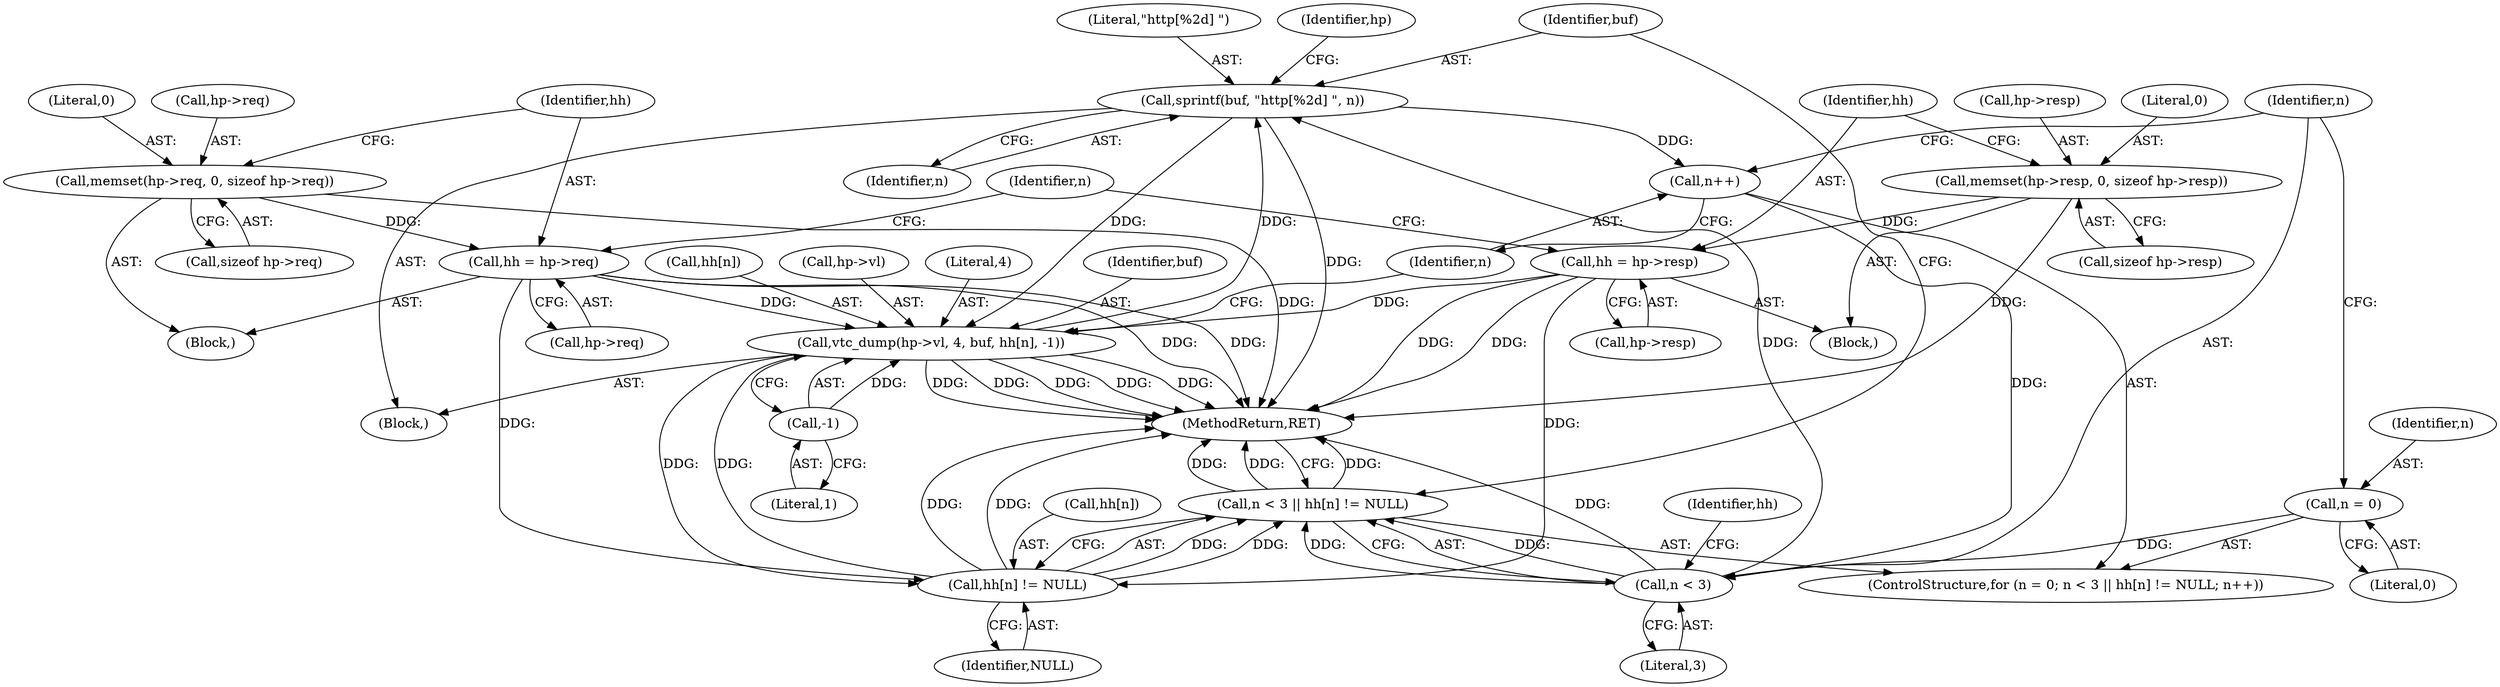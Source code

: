 digraph "0_Varnish-Cache_85e8468bec9416bd7e16b0d80cb820ecd2b330c3_2@API" {
"1000338" [label="(Call,sprintf(buf, \"http[%2d] \", n))"];
"1000342" [label="(Call,vtc_dump(hp->vl, 4, buf, hh[n], -1))"];
"1000338" [label="(Call,sprintf(buf, \"http[%2d] \", n))"];
"1000327" [label="(Call,n < 3)"];
"1000335" [label="(Call,n++)"];
"1000323" [label="(Call,n = 0)"];
"1000129" [label="(Call,hh = hp->req)"];
"1000120" [label="(Call,memset(hp->req, 0, sizeof hp->req))"];
"1000330" [label="(Call,hh[n] != NULL)"];
"1000145" [label="(Call,hh = hp->resp)"];
"1000136" [label="(Call,memset(hp->resp, 0, sizeof hp->resp))"];
"1000351" [label="(Call,-1)"];
"1000326" [label="(Call,n < 3 || hh[n] != NULL)"];
"1000146" [label="(Identifier,hh)"];
"1000346" [label="(Literal,4)"];
"1000331" [label="(Call,hh[n])"];
"1000352" [label="(Literal,1)"];
"1000323" [label="(Call,n = 0)"];
"1000338" [label="(Call,sprintf(buf, \"http[%2d] \", n))"];
"1000347" [label="(Identifier,buf)"];
"1000335" [label="(Call,n++)"];
"1000329" [label="(Literal,3)"];
"1000136" [label="(Call,memset(hp->resp, 0, sizeof hp->resp))"];
"1000336" [label="(Identifier,n)"];
"1000324" [label="(Identifier,n)"];
"1000145" [label="(Call,hh = hp->resp)"];
"1000137" [label="(Call,hp->resp)"];
"1000135" [label="(Block,)"];
"1000340" [label="(Literal,\"http[%2d] \")"];
"1000328" [label="(Identifier,n)"];
"1000325" [label="(Literal,0)"];
"1000121" [label="(Call,hp->req)"];
"1000342" [label="(Call,vtc_dump(hp->vl, 4, buf, hh[n], -1))"];
"1000322" [label="(ControlStructure,for (n = 0; n < 3 || hh[n] != NULL; n++))"];
"1000337" [label="(Block,)"];
"1000119" [label="(Block,)"];
"1000332" [label="(Identifier,hh)"];
"1000348" [label="(Call,hh[n])"];
"1000141" [label="(Call,sizeof hp->resp)"];
"1000120" [label="(Call,memset(hp->req, 0, sizeof hp->req))"];
"1000343" [label="(Call,hp->vl)"];
"1000351" [label="(Call,-1)"];
"1000131" [label="(Call,hp->req)"];
"1000326" [label="(Call,n < 3 || hh[n] != NULL)"];
"1000344" [label="(Identifier,hp)"];
"1000339" [label="(Identifier,buf)"];
"1000129" [label="(Call,hh = hp->req)"];
"1000130" [label="(Identifier,hh)"];
"1000334" [label="(Identifier,NULL)"];
"1000341" [label="(Identifier,n)"];
"1000147" [label="(Call,hp->resp)"];
"1000151" [label="(Identifier,n)"];
"1000330" [label="(Call,hh[n] != NULL)"];
"1000327" [label="(Call,n < 3)"];
"1000140" [label="(Literal,0)"];
"1000353" [label="(MethodReturn,RET)"];
"1000125" [label="(Call,sizeof hp->req)"];
"1000124" [label="(Literal,0)"];
"1000338" -> "1000337"  [label="AST: "];
"1000338" -> "1000341"  [label="CFG: "];
"1000339" -> "1000338"  [label="AST: "];
"1000340" -> "1000338"  [label="AST: "];
"1000341" -> "1000338"  [label="AST: "];
"1000344" -> "1000338"  [label="CFG: "];
"1000338" -> "1000353"  [label="DDG: "];
"1000338" -> "1000335"  [label="DDG: "];
"1000342" -> "1000338"  [label="DDG: "];
"1000327" -> "1000338"  [label="DDG: "];
"1000338" -> "1000342"  [label="DDG: "];
"1000342" -> "1000337"  [label="AST: "];
"1000342" -> "1000351"  [label="CFG: "];
"1000343" -> "1000342"  [label="AST: "];
"1000346" -> "1000342"  [label="AST: "];
"1000347" -> "1000342"  [label="AST: "];
"1000348" -> "1000342"  [label="AST: "];
"1000351" -> "1000342"  [label="AST: "];
"1000336" -> "1000342"  [label="CFG: "];
"1000342" -> "1000353"  [label="DDG: "];
"1000342" -> "1000353"  [label="DDG: "];
"1000342" -> "1000353"  [label="DDG: "];
"1000342" -> "1000353"  [label="DDG: "];
"1000342" -> "1000353"  [label="DDG: "];
"1000342" -> "1000330"  [label="DDG: "];
"1000129" -> "1000342"  [label="DDG: "];
"1000330" -> "1000342"  [label="DDG: "];
"1000145" -> "1000342"  [label="DDG: "];
"1000351" -> "1000342"  [label="DDG: "];
"1000327" -> "1000326"  [label="AST: "];
"1000327" -> "1000329"  [label="CFG: "];
"1000328" -> "1000327"  [label="AST: "];
"1000329" -> "1000327"  [label="AST: "];
"1000332" -> "1000327"  [label="CFG: "];
"1000326" -> "1000327"  [label="CFG: "];
"1000327" -> "1000353"  [label="DDG: "];
"1000327" -> "1000326"  [label="DDG: "];
"1000327" -> "1000326"  [label="DDG: "];
"1000335" -> "1000327"  [label="DDG: "];
"1000323" -> "1000327"  [label="DDG: "];
"1000335" -> "1000322"  [label="AST: "];
"1000335" -> "1000336"  [label="CFG: "];
"1000336" -> "1000335"  [label="AST: "];
"1000328" -> "1000335"  [label="CFG: "];
"1000323" -> "1000322"  [label="AST: "];
"1000323" -> "1000325"  [label="CFG: "];
"1000324" -> "1000323"  [label="AST: "];
"1000325" -> "1000323"  [label="AST: "];
"1000328" -> "1000323"  [label="CFG: "];
"1000129" -> "1000119"  [label="AST: "];
"1000129" -> "1000131"  [label="CFG: "];
"1000130" -> "1000129"  [label="AST: "];
"1000131" -> "1000129"  [label="AST: "];
"1000151" -> "1000129"  [label="CFG: "];
"1000129" -> "1000353"  [label="DDG: "];
"1000129" -> "1000353"  [label="DDG: "];
"1000120" -> "1000129"  [label="DDG: "];
"1000129" -> "1000330"  [label="DDG: "];
"1000120" -> "1000119"  [label="AST: "];
"1000120" -> "1000125"  [label="CFG: "];
"1000121" -> "1000120"  [label="AST: "];
"1000124" -> "1000120"  [label="AST: "];
"1000125" -> "1000120"  [label="AST: "];
"1000130" -> "1000120"  [label="CFG: "];
"1000120" -> "1000353"  [label="DDG: "];
"1000330" -> "1000326"  [label="AST: "];
"1000330" -> "1000334"  [label="CFG: "];
"1000331" -> "1000330"  [label="AST: "];
"1000334" -> "1000330"  [label="AST: "];
"1000326" -> "1000330"  [label="CFG: "];
"1000330" -> "1000353"  [label="DDG: "];
"1000330" -> "1000353"  [label="DDG: "];
"1000330" -> "1000326"  [label="DDG: "];
"1000330" -> "1000326"  [label="DDG: "];
"1000145" -> "1000330"  [label="DDG: "];
"1000145" -> "1000135"  [label="AST: "];
"1000145" -> "1000147"  [label="CFG: "];
"1000146" -> "1000145"  [label="AST: "];
"1000147" -> "1000145"  [label="AST: "];
"1000151" -> "1000145"  [label="CFG: "];
"1000145" -> "1000353"  [label="DDG: "];
"1000145" -> "1000353"  [label="DDG: "];
"1000136" -> "1000145"  [label="DDG: "];
"1000136" -> "1000135"  [label="AST: "];
"1000136" -> "1000141"  [label="CFG: "];
"1000137" -> "1000136"  [label="AST: "];
"1000140" -> "1000136"  [label="AST: "];
"1000141" -> "1000136"  [label="AST: "];
"1000146" -> "1000136"  [label="CFG: "];
"1000136" -> "1000353"  [label="DDG: "];
"1000351" -> "1000352"  [label="CFG: "];
"1000352" -> "1000351"  [label="AST: "];
"1000326" -> "1000322"  [label="AST: "];
"1000339" -> "1000326"  [label="CFG: "];
"1000353" -> "1000326"  [label="CFG: "];
"1000326" -> "1000353"  [label="DDG: "];
"1000326" -> "1000353"  [label="DDG: "];
"1000326" -> "1000353"  [label="DDG: "];
}
